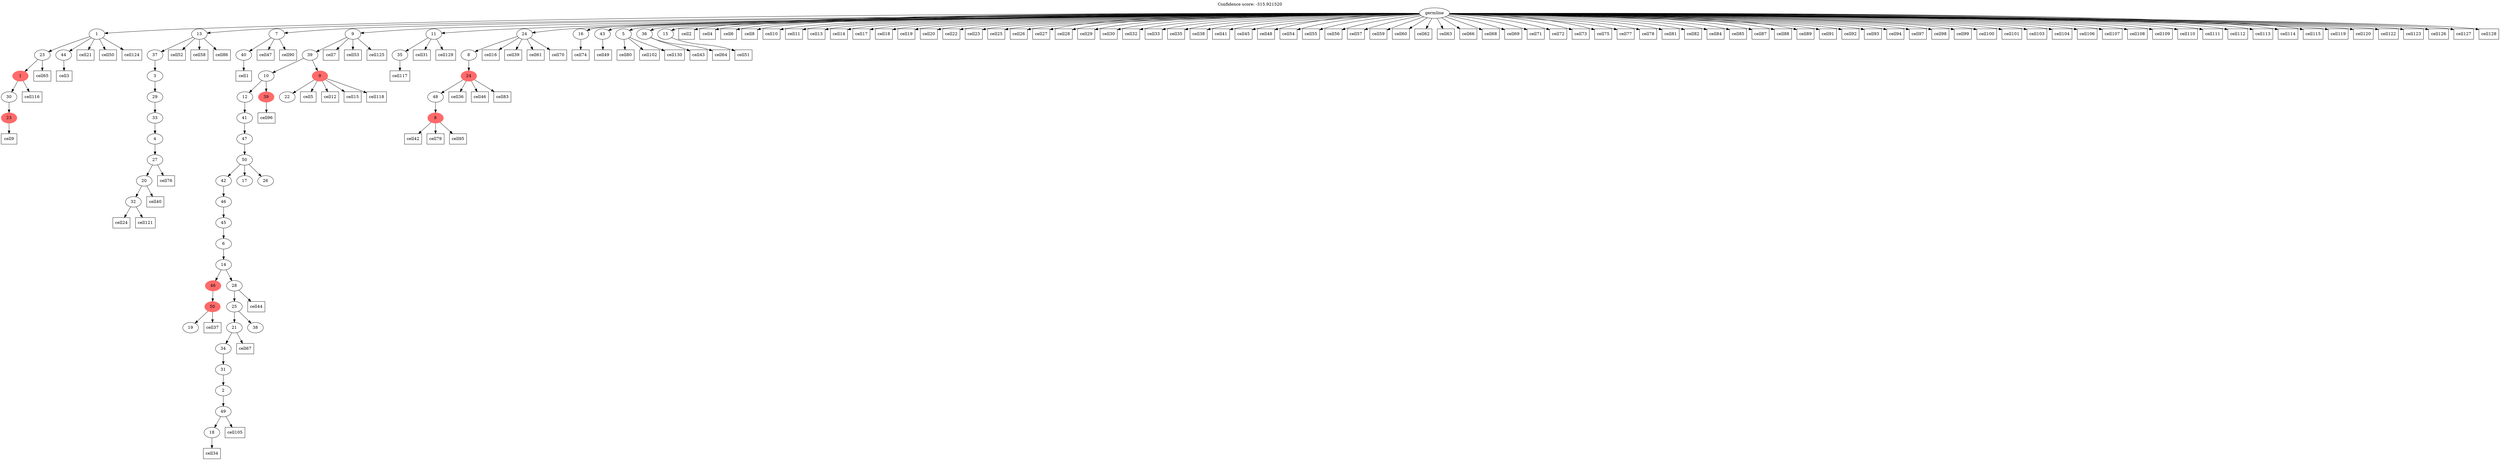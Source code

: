 digraph g {
	"55" -> "56";
	"56" [color=indianred1, style=filled, label="23"];
	"54" -> "55";
	"55" [label="30"];
	"53" -> "54";
	"54" [color=indianred1, style=filled, label="1"];
	"51" -> "52";
	"52" [label="44"];
	"51" -> "53";
	"53" [label="23"];
	"47" -> "48";
	"48" [label="32"];
	"46" -> "47";
	"47" [label="20"];
	"45" -> "46";
	"46" [label="27"];
	"44" -> "45";
	"45" [label="4"];
	"43" -> "44";
	"44" [label="33"];
	"42" -> "43";
	"43" [label="29"];
	"41" -> "42";
	"42" [label="3"];
	"40" -> "41";
	"41" [label="37"];
	"37" -> "38";
	"38" [label="40"];
	"32" -> "33";
	"33" [label="19"];
	"31" -> "32";
	"32" [color=indianred1, style=filled, label="50"];
	"28" -> "29";
	"29" [label="18"];
	"27" -> "28";
	"28" [label="49"];
	"26" -> "27";
	"27" [label="2"];
	"25" -> "26";
	"26" [label="31"];
	"24" -> "25";
	"25" [label="34"];
	"23" -> "24";
	"24" [label="21"];
	"23" -> "30";
	"30" [label="38"];
	"22" -> "23";
	"23" [label="25"];
	"21" -> "22";
	"22" [label="28"];
	"21" -> "31";
	"31" [color=indianred1, style=filled, label="46"];
	"20" -> "21";
	"21" [label="14"];
	"19" -> "20";
	"20" [label="6"];
	"18" -> "19";
	"19" [label="45"];
	"17" -> "18";
	"18" [label="46"];
	"16" -> "17";
	"17" [label="42"];
	"16" -> "34";
	"34" [label="17"];
	"16" -> "35";
	"35" [label="26"];
	"15" -> "16";
	"16" [label="50"];
	"14" -> "15";
	"15" [label="47"];
	"13" -> "14";
	"14" [label="41"];
	"12" -> "13";
	"13" [label="12"];
	"12" -> "36";
	"36" [color=indianred1, style=filled, label="39"];
	"10" -> "11";
	"11" [label="22"];
	"9" -> "10";
	"10" [color=indianred1, style=filled, label="9"];
	"9" -> "12";
	"12" [label="10"];
	"8" -> "9";
	"9" [label="39"];
	"6" -> "7";
	"7" [label="35"];
	"4" -> "5";
	"5" [color=indianred1, style=filled, label="8"];
	"3" -> "4";
	"4" [label="48"];
	"2" -> "3";
	"3" [color=indianred1, style=filled, label="24"];
	"1" -> "2";
	"2" [label="8"];
	"0" -> "1";
	"1" [label="24"];
	"0" -> "6";
	"6" [label="11"];
	"0" -> "8";
	"8" [label="9"];
	"0" -> "37";
	"37" [label="7"];
	"0" -> "39";
	"39" [label="16"];
	"0" -> "40";
	"40" [label="13"];
	"0" -> "49";
	"49" [label="43"];
	"0" -> "50";
	"50" [label="5"];
	"0" -> "51";
	"51" [label="1"];
	"0" -> "57";
	"57" [label="36"];
	"0" -> "58";
	"58" [label="15"];
	"0" [label="germline"];
	"38" -> "cell1";
	"cell1" [shape=box];
	"0" -> "cell2";
	"cell2" [shape=box];
	"52" -> "cell3";
	"cell3" [shape=box];
	"0" -> "cell4";
	"cell4" [shape=box];
	"10" -> "cell5";
	"cell5" [shape=box];
	"0" -> "cell6";
	"cell6" [shape=box];
	"8" -> "cell7";
	"cell7" [shape=box];
	"0" -> "cell8";
	"cell8" [shape=box];
	"56" -> "cell9";
	"cell9" [shape=box];
	"0" -> "cell10";
	"cell10" [shape=box];
	"0" -> "cell11";
	"cell11" [shape=box];
	"10" -> "cell12";
	"cell12" [shape=box];
	"0" -> "cell13";
	"cell13" [shape=box];
	"0" -> "cell14";
	"cell14" [shape=box];
	"10" -> "cell15";
	"cell15" [shape=box];
	"1" -> "cell16";
	"cell16" [shape=box];
	"0" -> "cell17";
	"cell17" [shape=box];
	"0" -> "cell18";
	"cell18" [shape=box];
	"0" -> "cell19";
	"cell19" [shape=box];
	"0" -> "cell20";
	"cell20" [shape=box];
	"51" -> "cell21";
	"cell21" [shape=box];
	"0" -> "cell22";
	"cell22" [shape=box];
	"0" -> "cell23";
	"cell23" [shape=box];
	"48" -> "cell24";
	"cell24" [shape=box];
	"0" -> "cell25";
	"cell25" [shape=box];
	"0" -> "cell26";
	"cell26" [shape=box];
	"0" -> "cell27";
	"cell27" [shape=box];
	"0" -> "cell28";
	"cell28" [shape=box];
	"0" -> "cell29";
	"cell29" [shape=box];
	"0" -> "cell30";
	"cell30" [shape=box];
	"6" -> "cell31";
	"cell31" [shape=box];
	"0" -> "cell32";
	"cell32" [shape=box];
	"0" -> "cell33";
	"cell33" [shape=box];
	"29" -> "cell34";
	"cell34" [shape=box];
	"0" -> "cell35";
	"cell35" [shape=box];
	"3" -> "cell36";
	"cell36" [shape=box];
	"32" -> "cell37";
	"cell37" [shape=box];
	"0" -> "cell38";
	"cell38" [shape=box];
	"1" -> "cell39";
	"cell39" [shape=box];
	"47" -> "cell40";
	"cell40" [shape=box];
	"0" -> "cell41";
	"cell41" [shape=box];
	"5" -> "cell42";
	"cell42" [shape=box];
	"57" -> "cell43";
	"cell43" [shape=box];
	"22" -> "cell44";
	"cell44" [shape=box];
	"0" -> "cell45";
	"cell45" [shape=box];
	"3" -> "cell46";
	"cell46" [shape=box];
	"37" -> "cell47";
	"cell47" [shape=box];
	"0" -> "cell48";
	"cell48" [shape=box];
	"49" -> "cell49";
	"cell49" [shape=box];
	"51" -> "cell50";
	"cell50" [shape=box];
	"58" -> "cell51";
	"cell51" [shape=box];
	"40" -> "cell52";
	"cell52" [shape=box];
	"8" -> "cell53";
	"cell53" [shape=box];
	"0" -> "cell54";
	"cell54" [shape=box];
	"0" -> "cell55";
	"cell55" [shape=box];
	"0" -> "cell56";
	"cell56" [shape=box];
	"0" -> "cell57";
	"cell57" [shape=box];
	"40" -> "cell58";
	"cell58" [shape=box];
	"0" -> "cell59";
	"cell59" [shape=box];
	"0" -> "cell60";
	"cell60" [shape=box];
	"1" -> "cell61";
	"cell61" [shape=box];
	"0" -> "cell62";
	"cell62" [shape=box];
	"0" -> "cell63";
	"cell63" [shape=box];
	"57" -> "cell64";
	"cell64" [shape=box];
	"53" -> "cell65";
	"cell65" [shape=box];
	"0" -> "cell66";
	"cell66" [shape=box];
	"24" -> "cell67";
	"cell67" [shape=box];
	"0" -> "cell68";
	"cell68" [shape=box];
	"0" -> "cell69";
	"cell69" [shape=box];
	"1" -> "cell70";
	"cell70" [shape=box];
	"0" -> "cell71";
	"cell71" [shape=box];
	"0" -> "cell72";
	"cell72" [shape=box];
	"0" -> "cell73";
	"cell73" [shape=box];
	"39" -> "cell74";
	"cell74" [shape=box];
	"0" -> "cell75";
	"cell75" [shape=box];
	"46" -> "cell76";
	"cell76" [shape=box];
	"0" -> "cell77";
	"cell77" [shape=box];
	"0" -> "cell78";
	"cell78" [shape=box];
	"5" -> "cell79";
	"cell79" [shape=box];
	"50" -> "cell80";
	"cell80" [shape=box];
	"0" -> "cell81";
	"cell81" [shape=box];
	"0" -> "cell82";
	"cell82" [shape=box];
	"3" -> "cell83";
	"cell83" [shape=box];
	"0" -> "cell84";
	"cell84" [shape=box];
	"0" -> "cell85";
	"cell85" [shape=box];
	"40" -> "cell86";
	"cell86" [shape=box];
	"0" -> "cell87";
	"cell87" [shape=box];
	"0" -> "cell88";
	"cell88" [shape=box];
	"0" -> "cell89";
	"cell89" [shape=box];
	"37" -> "cell90";
	"cell90" [shape=box];
	"0" -> "cell91";
	"cell91" [shape=box];
	"0" -> "cell92";
	"cell92" [shape=box];
	"0" -> "cell93";
	"cell93" [shape=box];
	"0" -> "cell94";
	"cell94" [shape=box];
	"5" -> "cell95";
	"cell95" [shape=box];
	"36" -> "cell96";
	"cell96" [shape=box];
	"0" -> "cell97";
	"cell97" [shape=box];
	"0" -> "cell98";
	"cell98" [shape=box];
	"0" -> "cell99";
	"cell99" [shape=box];
	"0" -> "cell100";
	"cell100" [shape=box];
	"0" -> "cell101";
	"cell101" [shape=box];
	"50" -> "cell102";
	"cell102" [shape=box];
	"0" -> "cell103";
	"cell103" [shape=box];
	"0" -> "cell104";
	"cell104" [shape=box];
	"28" -> "cell105";
	"cell105" [shape=box];
	"0" -> "cell106";
	"cell106" [shape=box];
	"0" -> "cell107";
	"cell107" [shape=box];
	"0" -> "cell108";
	"cell108" [shape=box];
	"0" -> "cell109";
	"cell109" [shape=box];
	"0" -> "cell110";
	"cell110" [shape=box];
	"0" -> "cell111";
	"cell111" [shape=box];
	"0" -> "cell112";
	"cell112" [shape=box];
	"0" -> "cell113";
	"cell113" [shape=box];
	"0" -> "cell114";
	"cell114" [shape=box];
	"0" -> "cell115";
	"cell115" [shape=box];
	"54" -> "cell116";
	"cell116" [shape=box];
	"7" -> "cell117";
	"cell117" [shape=box];
	"10" -> "cell118";
	"cell118" [shape=box];
	"0" -> "cell119";
	"cell119" [shape=box];
	"0" -> "cell120";
	"cell120" [shape=box];
	"48" -> "cell121";
	"cell121" [shape=box];
	"0" -> "cell122";
	"cell122" [shape=box];
	"0" -> "cell123";
	"cell123" [shape=box];
	"51" -> "cell124";
	"cell124" [shape=box];
	"8" -> "cell125";
	"cell125" [shape=box];
	"0" -> "cell126";
	"cell126" [shape=box];
	"0" -> "cell127";
	"cell127" [shape=box];
	"0" -> "cell128";
	"cell128" [shape=box];
	"6" -> "cell129";
	"cell129" [shape=box];
	"50" -> "cell130";
	"cell130" [shape=box];
	labelloc="t";
	label="Confidence score: -315.921520";
}
